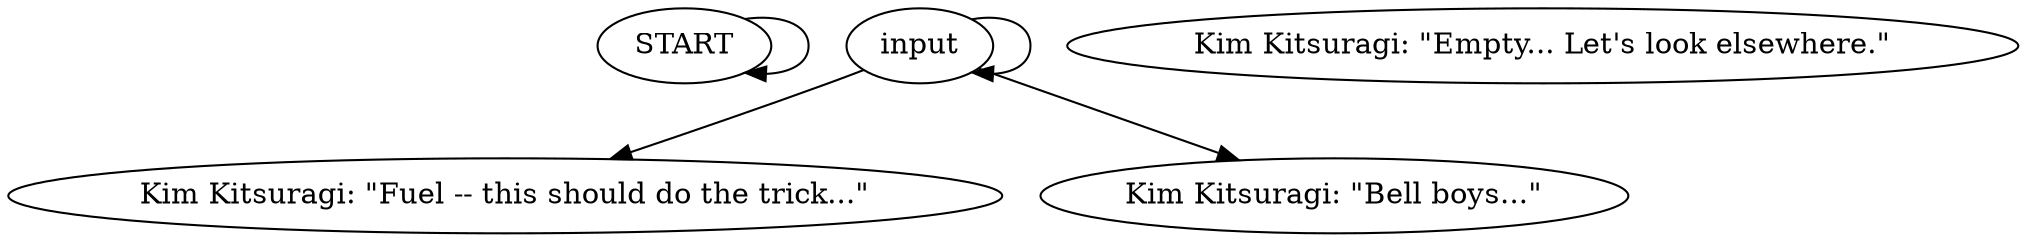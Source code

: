 # SEAFORT / KIM FUEL barks
# Kim reacts to fuel empty if task is on w/ BARK
# ==================================================
digraph G {
	  0 [label="START"];
	  1 [label="input"];
	  2 [label="Kim Kitsuragi: \"Fuel -- this should do the trick...\""];
	  3 [label="Kim Kitsuragi: \"Empty... Let's look elsewhere.\""];
	  4 [label="Kim Kitsuragi: \"Bell boys...\""];
	  0 -> 0
	  1 -> 1
	  1 -> 2
	  1 -> 4
}

